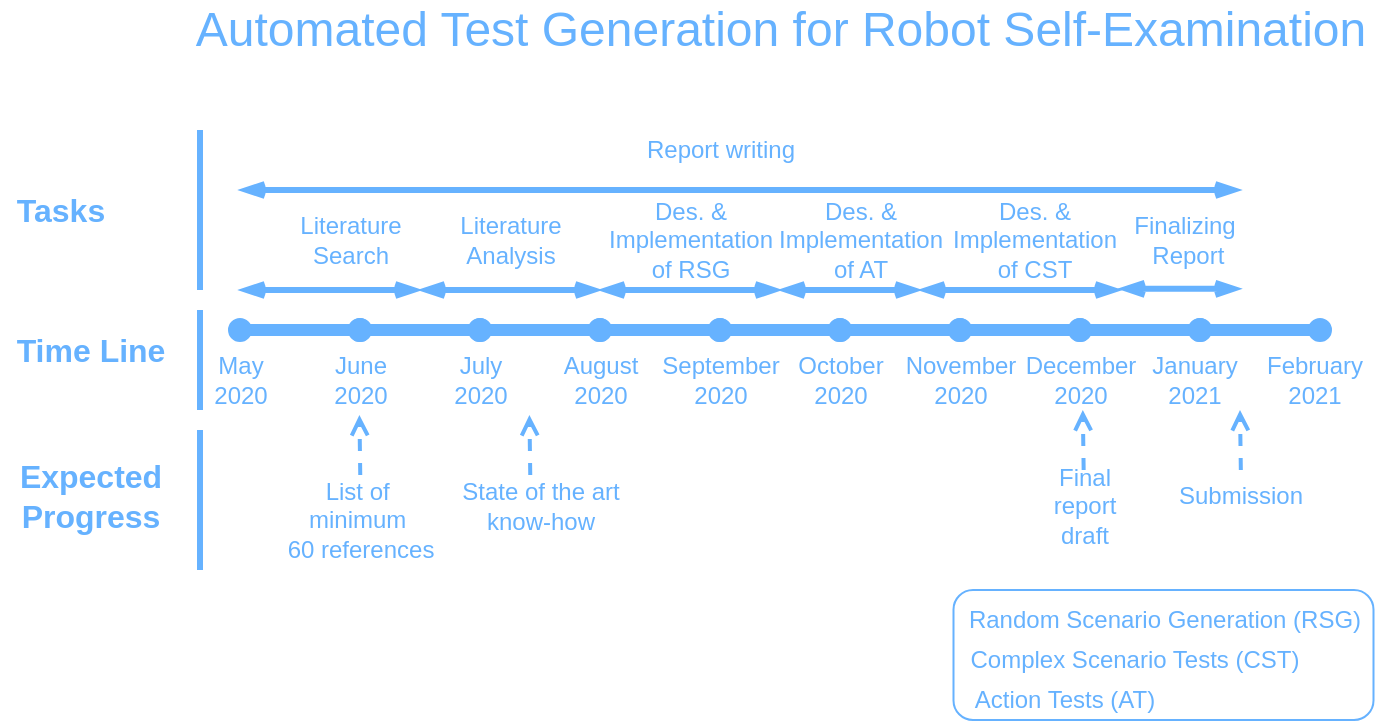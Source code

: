 <mxfile version="13.0.5" type="device"><diagram name="Page-1" id="8378b5f6-a2b2-b727-a746-972ab9d02e00"><mxGraphModel dx="920" dy="515" grid="1" gridSize="10" guides="1" tooltips="1" connect="0" arrows="1" fold="1" page="1" pageScale="1.5" pageWidth="1169" pageHeight="827" background="#ffffff" math="0" shadow="0"><root><mxCell id="0"/><mxCell id="1" parent="0"/><mxCell id="_SuBh40bVP2Y1n8bI0zq-284" value="" style="endArrow=oval;html=1;fillColor=#dae8fc;strokeColor=#66B2FF;strokeWidth=6;startArrow=oval;startFill=1;endFill=1;jumpStyle=none;" parent="1" edge="1"><mxGeometry width="50" height="50" relative="1" as="geometry"><mxPoint x="200" y="560" as="sourcePoint"/><mxPoint x="260" y="560" as="targetPoint"/></mxGeometry></mxCell><mxCell id="_SuBh40bVP2Y1n8bI0zq-285" value="" style="endArrow=oval;html=1;fillColor=#dae8fc;strokeColor=#66B2FF;strokeWidth=6;startArrow=oval;startFill=1;endFill=1;jumpStyle=none;" parent="1" edge="1"><mxGeometry width="50" height="50" relative="1" as="geometry"><mxPoint x="260" y="560" as="sourcePoint"/><mxPoint x="320" y="560" as="targetPoint"/></mxGeometry></mxCell><mxCell id="_SuBh40bVP2Y1n8bI0zq-286" value="" style="endArrow=oval;html=1;fillColor=#dae8fc;strokeColor=#66B2FF;strokeWidth=6;startArrow=oval;startFill=1;endFill=1;jumpStyle=none;" parent="1" edge="1"><mxGeometry width="50" height="50" relative="1" as="geometry"><mxPoint x="320" y="560" as="sourcePoint"/><mxPoint x="380" y="560" as="targetPoint"/></mxGeometry></mxCell><mxCell id="_SuBh40bVP2Y1n8bI0zq-287" value="" style="endArrow=oval;html=1;fillColor=#dae8fc;strokeColor=#66B2FF;strokeWidth=6;startArrow=oval;startFill=1;endFill=1;jumpStyle=none;" parent="1" edge="1"><mxGeometry width="50" height="50" relative="1" as="geometry"><mxPoint x="440" y="560" as="sourcePoint"/><mxPoint x="500" y="560" as="targetPoint"/><Array as="points"><mxPoint x="470" y="560"/></Array></mxGeometry></mxCell><mxCell id="_SuBh40bVP2Y1n8bI0zq-288" value="" style="endArrow=oval;html=1;fillColor=#dae8fc;strokeColor=#66B2FF;strokeWidth=6;startArrow=oval;startFill=1;endFill=1;jumpStyle=none;" parent="1" edge="1"><mxGeometry width="50" height="50" relative="1" as="geometry"><mxPoint x="500" y="560" as="sourcePoint"/><mxPoint x="560" y="560" as="targetPoint"/></mxGeometry></mxCell><mxCell id="_SuBh40bVP2Y1n8bI0zq-289" value="" style="endArrow=oval;html=1;fillColor=#dae8fc;strokeColor=#66B2FF;strokeWidth=6;startArrow=oval;startFill=1;endFill=1;jumpStyle=none;" parent="1" edge="1"><mxGeometry width="50" height="50" relative="1" as="geometry"><mxPoint x="560" y="560" as="sourcePoint"/><mxPoint x="620" y="560" as="targetPoint"/></mxGeometry></mxCell><mxCell id="_SuBh40bVP2Y1n8bI0zq-290" value="" style="endArrow=oval;html=1;fillColor=#dae8fc;strokeColor=#66B2FF;strokeWidth=6;startArrow=oval;startFill=1;endFill=1;jumpStyle=none;" parent="1" edge="1"><mxGeometry width="50" height="50" relative="1" as="geometry"><mxPoint x="380" y="560" as="sourcePoint"/><mxPoint x="440" y="560" as="targetPoint"/></mxGeometry></mxCell><mxCell id="_SuBh40bVP2Y1n8bI0zq-294" value="" style="endArrow=oval;html=1;fillColor=#dae8fc;strokeColor=#66B2FF;strokeWidth=6;startArrow=oval;startFill=1;endFill=1;jumpStyle=none;" parent="1" edge="1"><mxGeometry width="50" height="50" relative="1" as="geometry"><mxPoint x="620" y="560" as="sourcePoint"/><mxPoint x="680" y="560" as="targetPoint"/></mxGeometry></mxCell><mxCell id="_SuBh40bVP2Y1n8bI0zq-295" value="" style="endArrow=oval;html=1;fillColor=#dae8fc;strokeColor=#66B2FF;strokeWidth=6;startArrow=oval;startFill=1;endFill=1;jumpStyle=none;" parent="1" edge="1"><mxGeometry width="50" height="50" relative="1" as="geometry"><mxPoint x="680" y="560" as="sourcePoint"/><mxPoint x="740" y="560" as="targetPoint"/></mxGeometry></mxCell><mxCell id="_SuBh40bVP2Y1n8bI0zq-297" value="&lt;font color=&quot;#66b2ff&quot;&gt;May&lt;br&gt;2020&lt;br&gt;&lt;/font&gt;" style="text;html=1;align=center;verticalAlign=middle;resizable=0;points=[];autosize=1;" parent="1" vertex="1"><mxGeometry x="180" y="570" width="40" height="30" as="geometry"/></mxCell><mxCell id="_SuBh40bVP2Y1n8bI0zq-300" value="&lt;font color=&quot;#66b2ff&quot;&gt;June&lt;br&gt;2020&lt;br&gt;&lt;/font&gt;" style="text;html=1;align=center;verticalAlign=middle;resizable=0;points=[];autosize=1;" parent="1" vertex="1"><mxGeometry x="240" y="570" width="40" height="30" as="geometry"/></mxCell><mxCell id="_SuBh40bVP2Y1n8bI0zq-301" value="&lt;font color=&quot;#66b2ff&quot;&gt;July&lt;br&gt;2020&lt;br&gt;&lt;/font&gt;" style="text;html=1;align=center;verticalAlign=middle;resizable=0;points=[];autosize=1;" parent="1" vertex="1"><mxGeometry x="300" y="570" width="40" height="30" as="geometry"/></mxCell><mxCell id="_SuBh40bVP2Y1n8bI0zq-302" value="&lt;font color=&quot;#66b2ff&quot;&gt;August&lt;br&gt;2020&lt;br&gt;&lt;/font&gt;" style="text;html=1;align=center;verticalAlign=middle;resizable=0;points=[];autosize=1;" parent="1" vertex="1"><mxGeometry x="355" y="570" width="50" height="30" as="geometry"/></mxCell><mxCell id="_SuBh40bVP2Y1n8bI0zq-303" value="&lt;font color=&quot;#66b2ff&quot;&gt;September&lt;br&gt;2020&lt;br&gt;&lt;/font&gt;" style="text;html=1;align=center;verticalAlign=middle;resizable=0;points=[];autosize=1;" parent="1" vertex="1"><mxGeometry x="405" y="570" width="70" height="30" as="geometry"/></mxCell><mxCell id="_SuBh40bVP2Y1n8bI0zq-304" value="&lt;font color=&quot;#66b2ff&quot;&gt;October&lt;br&gt;2020&lt;br&gt;&lt;/font&gt;" style="text;html=1;align=center;verticalAlign=middle;resizable=0;points=[];autosize=1;" parent="1" vertex="1"><mxGeometry x="470" y="570" width="60" height="30" as="geometry"/></mxCell><mxCell id="_SuBh40bVP2Y1n8bI0zq-305" value="&lt;font color=&quot;#66b2ff&quot;&gt;November&lt;br&gt;2020&lt;br&gt;&lt;/font&gt;" style="text;html=1;align=center;verticalAlign=middle;resizable=0;points=[];autosize=1;" parent="1" vertex="1"><mxGeometry x="525" y="570" width="70" height="30" as="geometry"/></mxCell><mxCell id="_SuBh40bVP2Y1n8bI0zq-306" value="&lt;font color=&quot;#66b2ff&quot;&gt;December&lt;br&gt;2020&lt;br&gt;&lt;/font&gt;" style="text;html=1;align=center;verticalAlign=middle;resizable=0;points=[];autosize=1;" parent="1" vertex="1"><mxGeometry x="585" y="570" width="70" height="30" as="geometry"/></mxCell><mxCell id="_SuBh40bVP2Y1n8bI0zq-307" value="&lt;font color=&quot;#66b2ff&quot;&gt;January&lt;br&gt;2021&lt;br&gt;&lt;/font&gt;" style="text;html=1;align=center;verticalAlign=middle;resizable=0;points=[];autosize=1;" parent="1" vertex="1"><mxGeometry x="646.75" y="570" width="60" height="30" as="geometry"/></mxCell><mxCell id="_SuBh40bVP2Y1n8bI0zq-308" value="&lt;font color=&quot;#66b2ff&quot;&gt;February&lt;br&gt;2021&lt;br&gt;&lt;/font&gt;" style="text;html=1;align=center;verticalAlign=middle;resizable=0;points=[];autosize=1;" parent="1" vertex="1"><mxGeometry x="706.75" y="570" width="60" height="30" as="geometry"/></mxCell><mxCell id="_SuBh40bVP2Y1n8bI0zq-317" value="" style="endArrow=openThin;html=1;strokeColor=#66B2FF;strokeWidth=3;startArrow=openThin;startFill=0;endFill=0;" parent="1" edge="1"><mxGeometry width="50" height="50" relative="1" as="geometry"><mxPoint x="700" y="490" as="sourcePoint"/><mxPoint x="200" y="490" as="targetPoint"/></mxGeometry></mxCell><mxCell id="_SuBh40bVP2Y1n8bI0zq-319" value="&lt;font color=&quot;#66b2ff&quot;&gt;Report writing&lt;br&gt;&lt;/font&gt;" style="text;html=1;align=center;verticalAlign=middle;resizable=0;points=[];autosize=1;" parent="1" vertex="1"><mxGeometry x="395" y="460" width="90" height="20" as="geometry"/></mxCell><mxCell id="_SuBh40bVP2Y1n8bI0zq-320" value="" style="endArrow=openThin;html=1;strokeColor=#66B2FF;strokeWidth=3;startArrow=openThin;startFill=0;endFill=0;" parent="1" edge="1"><mxGeometry width="50" height="50" relative="1" as="geometry"><mxPoint x="290" y="540" as="sourcePoint"/><mxPoint x="200" y="540" as="targetPoint"/></mxGeometry></mxCell><mxCell id="_SuBh40bVP2Y1n8bI0zq-321" value="&lt;font color=&quot;#66b2ff&quot;&gt;Literature &lt;br&gt;Search&lt;br&gt;&lt;/font&gt;" style="text;html=1;align=center;verticalAlign=middle;resizable=0;points=[];autosize=1;" parent="1" vertex="1"><mxGeometry x="220" y="500" width="70" height="30" as="geometry"/></mxCell><mxCell id="_SuBh40bVP2Y1n8bI0zq-322" value="" style="endArrow=openThin;html=1;strokeColor=#66B2FF;strokeWidth=3;startArrow=openThin;startFill=0;endFill=0;" parent="1" edge="1"><mxGeometry width="50" height="50" relative="1" as="geometry"><mxPoint x="380" y="540" as="sourcePoint"/><mxPoint x="290" y="540" as="targetPoint"/></mxGeometry></mxCell><mxCell id="_SuBh40bVP2Y1n8bI0zq-323" value="&lt;font color=&quot;#66b2ff&quot;&gt;Literature &lt;br&gt;Analysis&lt;br&gt;&lt;/font&gt;" style="text;html=1;align=center;verticalAlign=middle;resizable=0;points=[];autosize=1;" parent="1" vertex="1"><mxGeometry x="300" y="500" width="70" height="30" as="geometry"/></mxCell><mxCell id="_SuBh40bVP2Y1n8bI0zq-324" value="" style="endArrow=openThin;html=1;strokeColor=#66B2FF;strokeWidth=3;startArrow=openThin;startFill=0;endFill=0;" parent="1" edge="1"><mxGeometry width="50" height="50" relative="1" as="geometry"><mxPoint x="470" y="540" as="sourcePoint"/><mxPoint x="380" y="540" as="targetPoint"/></mxGeometry></mxCell><mxCell id="_SuBh40bVP2Y1n8bI0zq-325" value="&lt;font color=&quot;#66b2ff&quot;&gt;Des. &amp;amp; &lt;br&gt;Implementation&lt;br&gt;of RSG&lt;br&gt;&lt;/font&gt;" style="text;html=1;align=center;verticalAlign=middle;resizable=0;points=[];autosize=1;" parent="1" vertex="1"><mxGeometry x="375" y="490" width="100" height="50" as="geometry"/></mxCell><mxCell id="_SuBh40bVP2Y1n8bI0zq-328" value="" style="endArrow=openThin;html=1;strokeColor=#66B2FF;strokeWidth=3;startArrow=openThin;startFill=0;endFill=0;" parent="1" edge="1"><mxGeometry width="50" height="50" relative="1" as="geometry"><mxPoint x="540" y="540" as="sourcePoint"/><mxPoint x="470" y="540" as="targetPoint"/></mxGeometry></mxCell><mxCell id="_SuBh40bVP2Y1n8bI0zq-330" value="" style="endArrow=openThin;html=1;strokeColor=#66B2FF;strokeWidth=3;startArrow=openThin;startFill=0;endFill=0;" parent="1" edge="1"><mxGeometry width="50" height="50" relative="1" as="geometry"><mxPoint x="640" y="540" as="sourcePoint"/><mxPoint x="540" y="540" as="targetPoint"/></mxGeometry></mxCell><mxCell id="_SuBh40bVP2Y1n8bI0zq-331" value="" style="endArrow=openThin;html=1;strokeColor=#66B2FF;strokeWidth=3;startArrow=openThin;startFill=0;endFill=0;" parent="1" edge="1"><mxGeometry width="50" height="50" relative="1" as="geometry"><mxPoint x="700" y="539.43" as="sourcePoint"/><mxPoint x="640" y="539.43" as="targetPoint"/></mxGeometry></mxCell><mxCell id="_SuBh40bVP2Y1n8bI0zq-332" value="&lt;font color=&quot;#66b2ff&quot;&gt;Finalizing&lt;br&gt;&amp;nbsp;Report&lt;br&gt;&lt;/font&gt;" style="text;html=1;align=center;verticalAlign=middle;resizable=0;points=[];autosize=1;" parent="1" vertex="1"><mxGeometry x="636.75" y="500" width="70" height="30" as="geometry"/></mxCell><mxCell id="_SuBh40bVP2Y1n8bI0zq-337" value="&lt;font color=&quot;#66b2ff&quot;&gt;Des. &amp;amp; &lt;br&gt;Implementation&lt;br&gt;of AT&lt;br&gt;&lt;/font&gt;" style="text;html=1;align=center;verticalAlign=middle;resizable=0;points=[];autosize=1;" parent="1" vertex="1"><mxGeometry x="460" y="490" width="100" height="50" as="geometry"/></mxCell><mxCell id="_SuBh40bVP2Y1n8bI0zq-338" value="&lt;font color=&quot;#66b2ff&quot;&gt;Des. &amp;amp; &lt;br&gt;Implementation&lt;br&gt;of CST&lt;br&gt;&lt;/font&gt;" style="text;html=1;align=center;verticalAlign=middle;resizable=0;points=[];autosize=1;" parent="1" vertex="1"><mxGeometry x="546.75" y="490" width="100" height="50" as="geometry"/></mxCell><mxCell id="_SuBh40bVP2Y1n8bI0zq-339" value="" style="rounded=1;whiteSpace=wrap;html=1;strokeColor=#66B2FF;" parent="1" vertex="1"><mxGeometry x="556.75" y="690" width="210" height="65" as="geometry"/></mxCell><mxCell id="_SuBh40bVP2Y1n8bI0zq-340" value="&lt;font color=&quot;#66b2ff&quot;&gt;Random Scenario Generation (RSG)&lt;br&gt;&lt;/font&gt;" style="text;html=1;align=center;verticalAlign=middle;resizable=0;points=[];autosize=1;" parent="1" vertex="1"><mxGeometry x="556.75" y="695" width="210" height="20" as="geometry"/></mxCell><mxCell id="_SuBh40bVP2Y1n8bI0zq-341" value="&lt;font color=&quot;#66b2ff&quot;&gt;&lt;font style=&quot;font-size: 24px&quot;&gt;Automated Test Generation for Robot Self-Examination&lt;/font&gt;&lt;br&gt;&lt;/font&gt;" style="text;html=1;align=center;verticalAlign=middle;resizable=0;points=[];autosize=1;" parent="1" vertex="1"><mxGeometry x="170" y="400" width="600" height="20" as="geometry"/></mxCell><mxCell id="_SuBh40bVP2Y1n8bI0zq-343" value="&lt;font color=&quot;#66b2ff&quot;&gt;Action Tests (AT)&lt;br&gt;&lt;/font&gt;" style="text;html=1;align=center;verticalAlign=middle;resizable=0;points=[];autosize=1;" parent="1" vertex="1"><mxGeometry x="556.75" y="735" width="110" height="20" as="geometry"/></mxCell><mxCell id="_SuBh40bVP2Y1n8bI0zq-344" value="&lt;font color=&quot;#66b2ff&quot;&gt;Complex Scenario Tests (CST)&lt;br&gt;&lt;/font&gt;" style="text;html=1;align=center;verticalAlign=middle;resizable=0;points=[];autosize=1;" parent="1" vertex="1"><mxGeometry x="556.75" y="715" width="180" height="20" as="geometry"/></mxCell><mxCell id="_SuBh40bVP2Y1n8bI0zq-346" value="&lt;font color=&quot;#66b2ff&quot; size=&quot;1&quot;&gt;&lt;b style=&quot;font-size: 16px&quot;&gt;Tasks&lt;/b&gt;&lt;/font&gt;" style="text;html=1;align=center;verticalAlign=middle;resizable=0;points=[];autosize=1;" parent="1" vertex="1"><mxGeometry x="80" y="490" width="60" height="20" as="geometry"/></mxCell><mxCell id="_SuBh40bVP2Y1n8bI0zq-348" value="&lt;font color=&quot;#66b2ff&quot; size=&quot;1&quot;&gt;&lt;b style=&quot;font-size: 16px&quot;&gt;Time Line&lt;/b&gt;&lt;/font&gt;" style="text;html=1;align=center;verticalAlign=middle;resizable=0;points=[];autosize=1;" parent="1" vertex="1"><mxGeometry x="80" y="560" width="90" height="20" as="geometry"/></mxCell><mxCell id="_SuBh40bVP2Y1n8bI0zq-350" value="&lt;font color=&quot;#66b2ff&quot; size=&quot;1&quot;&gt;&lt;b style=&quot;font-size: 16px&quot;&gt;Expected&lt;br&gt;Progress&lt;br&gt;&lt;/b&gt;&lt;/font&gt;" style="text;html=1;align=center;verticalAlign=middle;resizable=0;points=[];autosize=1;" parent="1" vertex="1"><mxGeometry x="80" y="622.5" width="90" height="40" as="geometry"/></mxCell><mxCell id="_SuBh40bVP2Y1n8bI0zq-357" value="" style="endArrow=open;dashed=1;html=1;strokeColor=#66B2FF;strokeWidth=2;startArrow=none;startFill=0;endFill=0;" parent="1" edge="1"><mxGeometry width="50" height="50" relative="1" as="geometry"><mxPoint x="260.13" y="632.5" as="sourcePoint"/><mxPoint x="259.71" y="602.5" as="targetPoint"/><Array as="points"><mxPoint x="259.71" y="602.5"/></Array></mxGeometry></mxCell><mxCell id="_SuBh40bVP2Y1n8bI0zq-358" value="&lt;font color=&quot;#66b2ff&quot;&gt;List of&amp;nbsp;&lt;br&gt;minimum&amp;nbsp;&lt;br&gt;60 references&lt;br&gt;&lt;/font&gt;" style="text;html=1;align=center;verticalAlign=middle;resizable=0;points=[];autosize=1;" parent="1" vertex="1"><mxGeometry x="215" y="630" width="90" height="50" as="geometry"/></mxCell><mxCell id="_SuBh40bVP2Y1n8bI0zq-359" value="" style="endArrow=open;dashed=1;html=1;strokeColor=#66B2FF;strokeWidth=2;startArrow=none;startFill=0;endFill=0;" parent="1" edge="1"><mxGeometry width="50" height="50" relative="1" as="geometry"><mxPoint x="345.13" y="632.5" as="sourcePoint"/><mxPoint x="344.71" y="602.5" as="targetPoint"/></mxGeometry></mxCell><mxCell id="_SuBh40bVP2Y1n8bI0zq-360" value="&lt;font color=&quot;#66b2ff&quot;&gt;State of the art&lt;br&gt;know-how&lt;br&gt;&lt;/font&gt;" style="text;html=1;align=center;verticalAlign=middle;resizable=0;points=[];autosize=1;" parent="1" vertex="1"><mxGeometry x="305" y="632.5" width="90" height="30" as="geometry"/></mxCell><mxCell id="_SuBh40bVP2Y1n8bI0zq-364" value="" style="endArrow=open;dashed=1;html=1;strokeColor=#66B2FF;strokeWidth=2;startArrow=none;startFill=0;endFill=0;" parent="1" edge="1"><mxGeometry width="50" height="50" relative="1" as="geometry"><mxPoint x="700.42" y="630" as="sourcePoint"/><mxPoint x="700" y="600" as="targetPoint"/></mxGeometry></mxCell><mxCell id="_SuBh40bVP2Y1n8bI0zq-366" value="" style="endArrow=open;dashed=1;html=1;strokeColor=#66B2FF;strokeWidth=2;startArrow=none;startFill=0;endFill=0;" parent="1" edge="1"><mxGeometry width="50" height="50" relative="1" as="geometry"><mxPoint x="621.83" y="630" as="sourcePoint"/><mxPoint x="621.41" y="600" as="targetPoint"/></mxGeometry></mxCell><mxCell id="_SuBh40bVP2Y1n8bI0zq-368" value="&lt;font color=&quot;#66b2ff&quot;&gt;Final&lt;br&gt;report &lt;br&gt;draft&lt;br&gt;&lt;/font&gt;" style="text;html=1;align=center;verticalAlign=middle;resizable=0;points=[];autosize=1;" parent="1" vertex="1"><mxGeometry x="596.75" y="622.5" width="50" height="50" as="geometry"/></mxCell><mxCell id="_SuBh40bVP2Y1n8bI0zq-369" value="&lt;font color=&quot;#66b2ff&quot;&gt;Submission&lt;br&gt;&lt;/font&gt;" style="text;html=1;align=center;verticalAlign=middle;resizable=0;points=[];autosize=1;" parent="1" vertex="1"><mxGeometry x="660" y="632.5" width="80" height="20" as="geometry"/></mxCell><mxCell id="1qwrpnYmdF4lHmMHt27E-2" value="" style="endArrow=none;html=1;strokeColor=#66B2FF;strokeWidth=3;startArrow=none;startFill=0;endFill=0;" parent="1" edge="1"><mxGeometry width="50" height="50" relative="1" as="geometry"><mxPoint x="180" y="540" as="sourcePoint"/><mxPoint x="180" y="460" as="targetPoint"/></mxGeometry></mxCell><mxCell id="1qwrpnYmdF4lHmMHt27E-4" value="" style="endArrow=none;html=1;strokeColor=#66B2FF;strokeWidth=3;startArrow=none;startFill=0;endFill=0;" parent="1" edge="1"><mxGeometry width="50" height="50" relative="1" as="geometry"><mxPoint x="180" y="600" as="sourcePoint"/><mxPoint x="180" y="550.0" as="targetPoint"/></mxGeometry></mxCell><mxCell id="1qwrpnYmdF4lHmMHt27E-5" value="" style="endArrow=none;html=1;strokeColor=#66B2FF;strokeWidth=3;startArrow=none;startFill=0;endFill=0;" parent="1" edge="1"><mxGeometry width="50" height="50" relative="1" as="geometry"><mxPoint x="180" y="680" as="sourcePoint"/><mxPoint x="180" y="610.0" as="targetPoint"/></mxGeometry></mxCell></root></mxGraphModel></diagram></mxfile>